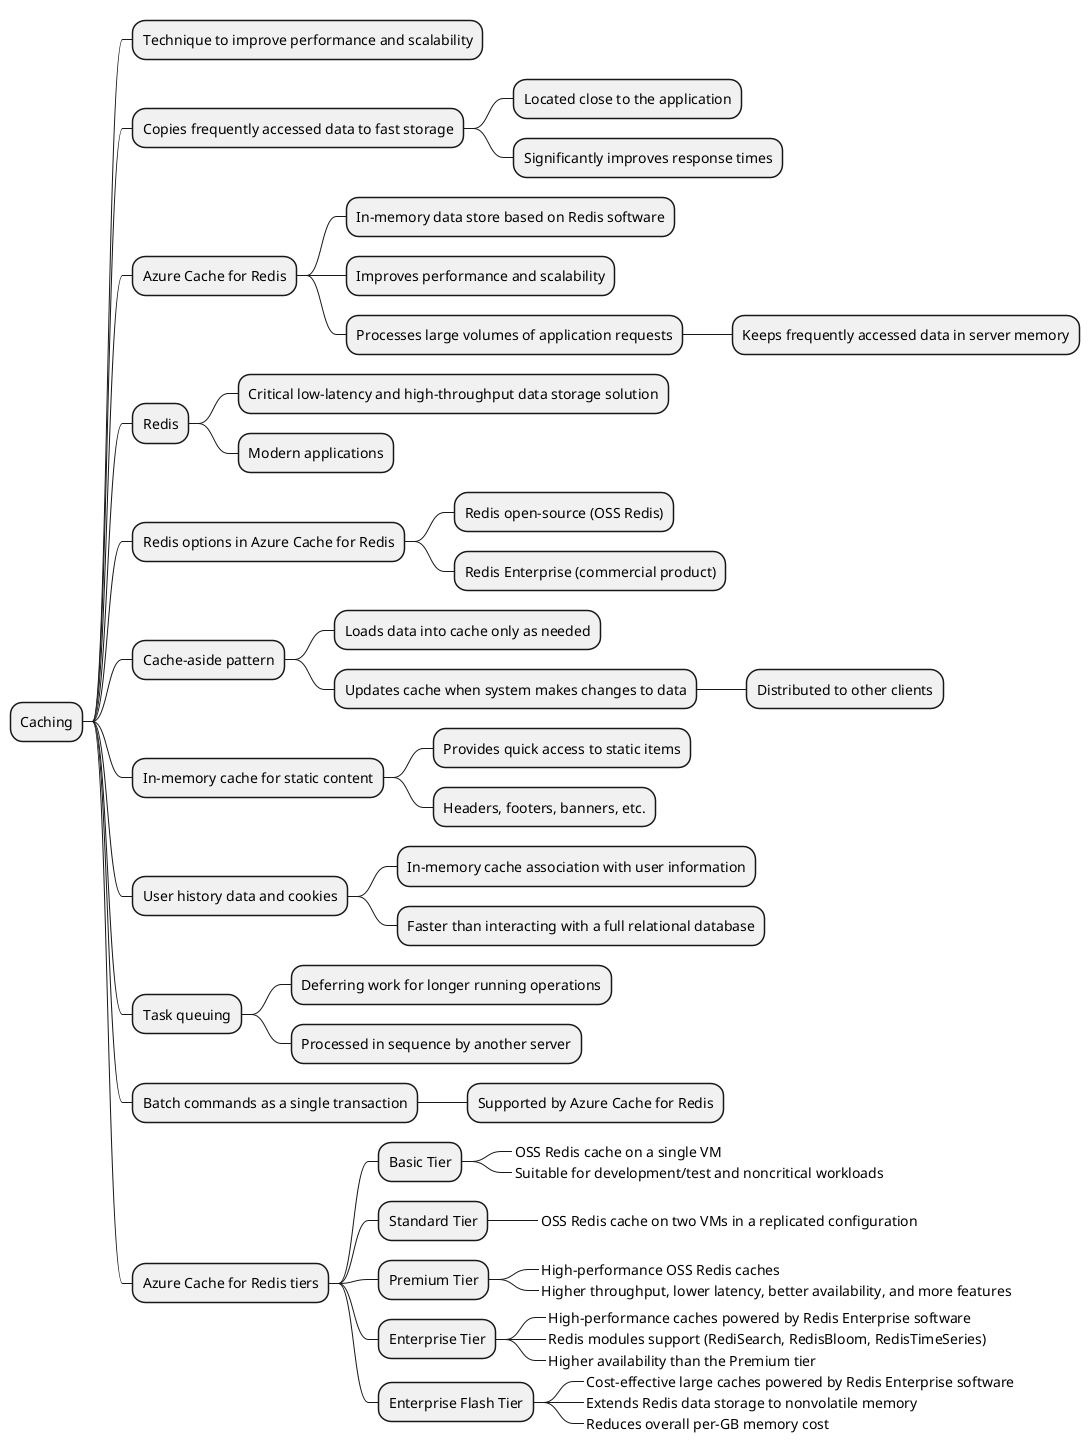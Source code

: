 @startmindmap
* Caching
** Technique to improve performance and scalability
** Copies frequently accessed data to fast storage
*** Located close to the application
*** Significantly improves response times
** Azure Cache for Redis
*** In-memory data store based on Redis software
*** Improves performance and scalability
*** Processes large volumes of application requests
**** Keeps frequently accessed data in server memory
** Redis
*** Critical low-latency and high-throughput data storage solution
*** Modern applications
** Redis options in Azure Cache for Redis
*** Redis open-source (OSS Redis)
*** Redis Enterprise (commercial product)
** Cache-aside pattern
*** Loads data into cache only as needed
*** Updates cache when system makes changes to data
**** Distributed to other clients
** In-memory cache for static content
*** Provides quick access to static items
*** Headers, footers, banners, etc.
** User history data and cookies
*** In-memory cache association with user information
*** Faster than interacting with a full relational database
** Task queuing
*** Deferring work for longer running operations
*** Processed in sequence by another server
** Batch commands as a single transaction
*** Supported by Azure Cache for Redis
** Azure Cache for Redis tiers
*** Basic Tier
****_ OSS Redis cache on a single VM
****_ Suitable for development/test and noncritical workloads
*** Standard Tier
****_ OSS Redis cache on two VMs in a replicated configuration
*** Premium Tier
****_ High-performance OSS Redis caches
****_ Higher throughput, lower latency, better availability, and more features
*** Enterprise Tier
****_ High-performance caches powered by Redis Enterprise software
****_ Redis modules support (RediSearch, RedisBloom, RedisTimeSeries)
****_ Higher availability than the Premium tier
*** Enterprise Flash Tier
****_ Cost-effective large caches powered by Redis Enterprise software
****_ Extends Redis data storage to nonvolatile memory
****_ Reduces overall per-GB memory cost
@endmindmap
